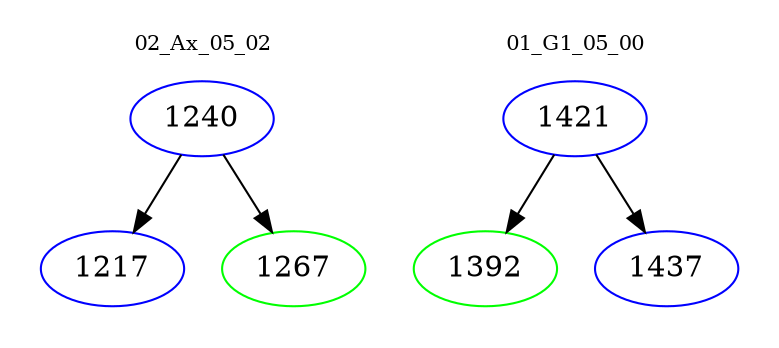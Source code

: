 digraph{
subgraph cluster_0 {
color = white
label = "02_Ax_05_02";
fontsize=10;
T0_1240 [label="1240", color="blue"]
T0_1240 -> T0_1217 [color="black"]
T0_1217 [label="1217", color="blue"]
T0_1240 -> T0_1267 [color="black"]
T0_1267 [label="1267", color="green"]
}
subgraph cluster_1 {
color = white
label = "01_G1_05_00";
fontsize=10;
T1_1421 [label="1421", color="blue"]
T1_1421 -> T1_1392 [color="black"]
T1_1392 [label="1392", color="green"]
T1_1421 -> T1_1437 [color="black"]
T1_1437 [label="1437", color="blue"]
}
}
